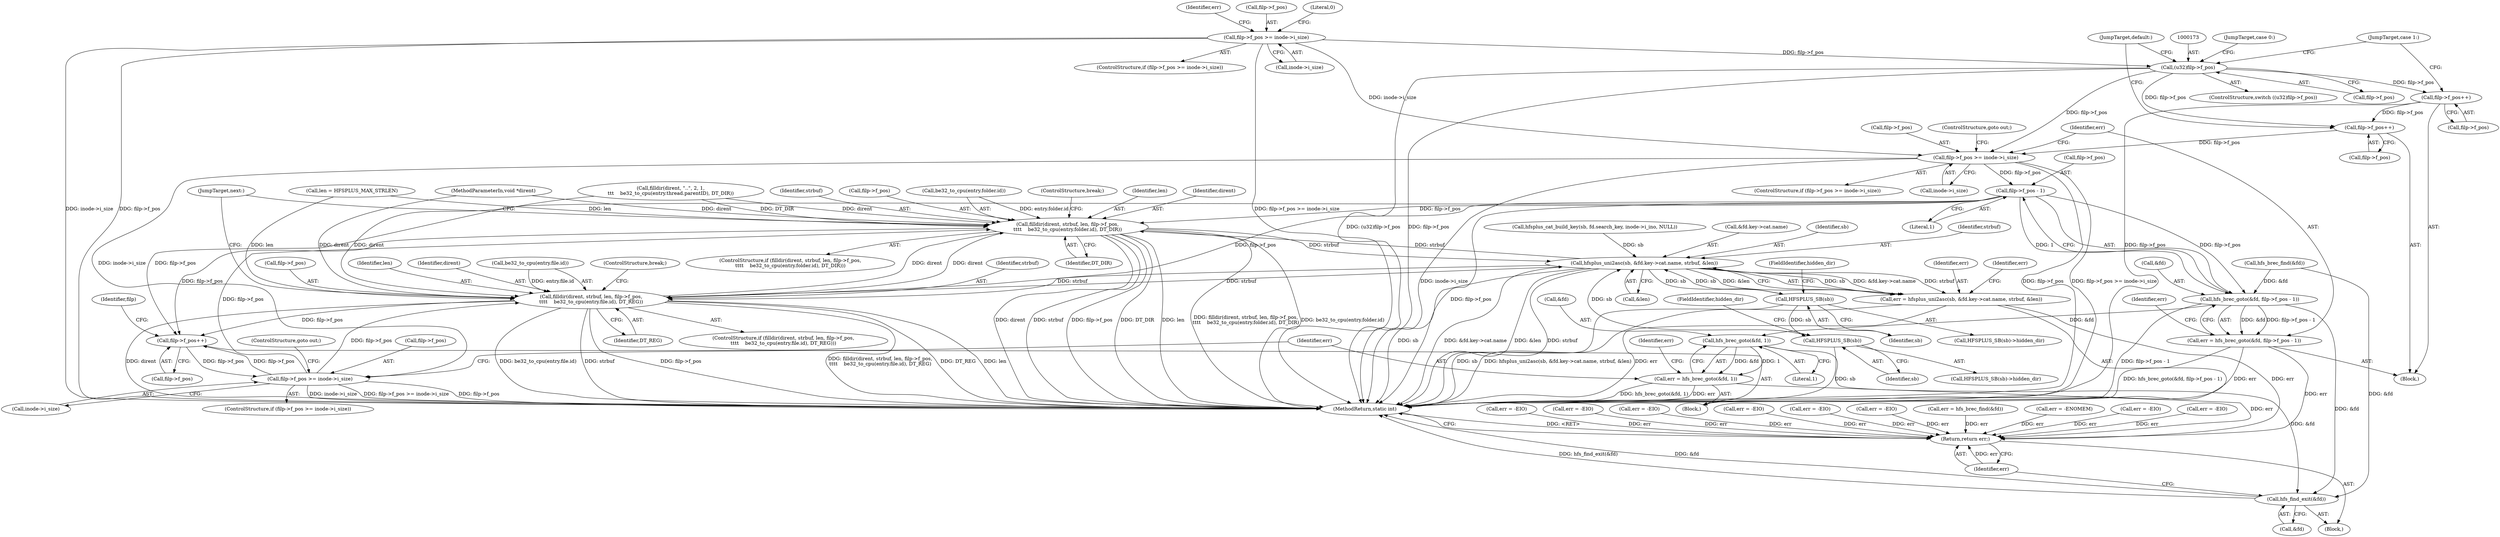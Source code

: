 digraph "0_linux_6f24f892871acc47b40dd594c63606a17c714f77_0@pointer" {
"1000284" [label="(Call,filp->f_pos - 1)"];
"1000271" [label="(Call,filp->f_pos >= inode->i_size)"];
"1000265" [label="(Call,filp->f_pos++)"];
"1000190" [label="(Call,filp->f_pos++)"];
"1000172" [label="(Call,(u32)filp->f_pos)"];
"1000132" [label="(Call,filp->f_pos >= inode->i_size)"];
"1000281" [label="(Call,hfs_brec_goto(&fd, filp->f_pos - 1))"];
"1000279" [label="(Call,err = hfs_brec_goto(&fd, filp->f_pos - 1))"];
"1000548" [label="(Return,return err;)"];
"1000483" [label="(Call,hfs_brec_goto(&fd, 1))"];
"1000481" [label="(Call,err = hfs_brec_goto(&fd, 1))"];
"1000545" [label="(Call,hfs_find_exit(&fd))"];
"1000410" [label="(Call,filldir(dirent, strbuf, len, filp->f_pos,\n\t\t\t\t    be32_to_cpu(entry.folder.id), DT_DIR))"];
"1000355" [label="(Call,hfsplus_uni2asc(sb, &fd.key->cat.name, strbuf, &len))"];
"1000353" [label="(Call,err = hfsplus_uni2asc(sb, &fd.key->cat.name, strbuf, &len))"];
"1000392" [label="(Call,HFSPLUS_SB(sb))"];
"1000398" [label="(Call,HFSPLUS_SB(sb))"];
"1000445" [label="(Call,filldir(dirent, strbuf, len, filp->f_pos,\n\t\t\t\t    be32_to_cpu(entry.file.id), DT_REG))"];
"1000468" [label="(Call,filp->f_pos++)"];
"1000473" [label="(Call,filp->f_pos >= inode->i_size)"];
"1000481" [label="(Call,err = hfs_brec_goto(&fd, 1))"];
"1000246" [label="(Call,err = -EIO)"];
"1000484" [label="(Call,&fd)"];
"1000293" [label="(Block,)"];
"1000105" [label="(MethodParameterIn,void *dirent)"];
"1000392" [label="(Call,HFSPLUS_SB(sb))"];
"1000132" [label="(Call,filp->f_pos >= inode->i_size)"];
"1000448" [label="(Identifier,len)"];
"1000270" [label="(ControlStructure,if (filp->f_pos >= inode->i_size))"];
"1000469" [label="(Call,filp->f_pos)"];
"1000174" [label="(Call,filp->f_pos)"];
"1000284" [label="(Call,filp->f_pos - 1)"];
"1000209" [label="(Call,err = -EIO)"];
"1000458" [label="(Identifier,DT_REG)"];
"1000107" [label="(Block,)"];
"1000272" [label="(Call,filp->f_pos)"];
"1000444" [label="(ControlStructure,if (filldir(dirent, strbuf, len, filp->f_pos,\n\t\t\t\t    be32_to_cpu(entry.file.id), DT_REG)))"];
"1000177" [label="(Block,)"];
"1000285" [label="(Call,filp->f_pos)"];
"1000483" [label="(Call,hfs_brec_goto(&fd, 1))"];
"1000397" [label="(Call,HFSPLUS_SB(sb)->hidden_dir)"];
"1000154" [label="(Call,hfsplus_cat_build_key(sb, fd.search_key, inode->i_ino, NULL))"];
"1000290" [label="(Identifier,err)"];
"1000357" [label="(Call,&fd.key->cat.name)"];
"1000142" [label="(Identifier,err)"];
"1000369" [label="(Identifier,err)"];
"1000269" [label="(JumpTarget,default:)"];
"1000545" [label="(Call,hfs_find_exit(&fd))"];
"1000477" [label="(Call,inode->i_size)"];
"1000172" [label="(Call,(u32)filp->f_pos)"];
"1000467" [label="(JumpTarget,next:)"];
"1000288" [label="(Literal,1)"];
"1000366" [label="(Call,&len)"];
"1000398" [label="(Call,HFSPLUS_SB(sb))"];
"1000394" [label="(FieldIdentifier,hidden_dir)"];
"1000480" [label="(ControlStructure,goto out;)"];
"1000280" [label="(Identifier,err)"];
"1000486" [label="(Literal,1)"];
"1000354" [label="(Identifier,err)"];
"1000136" [label="(Call,inode->i_size)"];
"1000133" [label="(Call,filp->f_pos)"];
"1000549" [label="(Identifier,err)"];
"1000472" [label="(ControlStructure,if (filp->f_pos >= inode->i_size))"];
"1000275" [label="(Call,inode->i_size)"];
"1000194" [label="(JumpTarget,case 1:)"];
"1000445" [label="(Call,filldir(dirent, strbuf, len, filp->f_pos,\n\t\t\t\t    be32_to_cpu(entry.file.id), DT_REG))"];
"1000439" [label="(Call,err = -EIO)"];
"1000353" [label="(Call,err = hfsplus_uni2asc(sb, &fd.key->cat.name, strbuf, &len))"];
"1000350" [label="(Call,len = HFSPLUS_MAX_STRLEN)"];
"1000271" [label="(Call,filp->f_pos >= inode->i_size)"];
"1000473" [label="(Call,filp->f_pos >= inode->i_size)"];
"1000165" [label="(Call,hfs_brec_find(&fd))"];
"1000468" [label="(Call,filp->f_pos++)"];
"1000282" [label="(Call,&fd)"];
"1000412" [label="(Identifier,strbuf)"];
"1000423" [label="(Identifier,DT_DIR)"];
"1000266" [label="(Call,filp->f_pos)"];
"1000550" [label="(MethodReturn,static int)"];
"1000281" [label="(Call,hfs_brec_goto(&fd, filp->f_pos - 1))"];
"1000171" [label="(ControlStructure,switch ((u32)filp->f_pos))"];
"1000414" [label="(Call,filp->f_pos)"];
"1000446" [label="(Identifier,dirent)"];
"1000252" [label="(Call,filldir(dirent, \"..\", 2, 1,\n\t\t\t    be32_to_cpu(entry.thread.parentID), DT_DIR))"];
"1000384" [label="(Call,err = -EIO)"];
"1000308" [label="(Call,err = -EIO)"];
"1000355" [label="(Call,hfsplus_uni2asc(sb, &fd.key->cat.name, strbuf, &len))"];
"1000475" [label="(Identifier,filp)"];
"1000474" [label="(Call,filp->f_pos)"];
"1000191" [label="(Call,filp->f_pos)"];
"1000417" [label="(Call,be32_to_cpu(entry.folder.id))"];
"1000190" [label="(Call,filp->f_pos++)"];
"1000327" [label="(Call,err = -EIO)"];
"1000393" [label="(Identifier,sb)"];
"1000452" [label="(Call,be32_to_cpu(entry.file.id))"];
"1000409" [label="(ControlStructure,if (filldir(dirent, strbuf, len, filp->f_pos,\n\t\t\t\t    be32_to_cpu(entry.folder.id), DT_DIR)))"];
"1000140" [label="(Literal,0)"];
"1000459" [label="(ControlStructure,break;)"];
"1000424" [label="(ControlStructure,break;)"];
"1000482" [label="(Identifier,err)"];
"1000163" [label="(Call,err = hfs_brec_find(&fd))"];
"1000265" [label="(Call,filp->f_pos++)"];
"1000447" [label="(Identifier,strbuf)"];
"1000509" [label="(Call,err = -ENOMEM)"];
"1000546" [label="(Call,&fd)"];
"1000462" [label="(Call,err = -EIO)"];
"1000400" [label="(FieldIdentifier,hidden_dir)"];
"1000356" [label="(Identifier,sb)"];
"1000488" [label="(Identifier,err)"];
"1000548" [label="(Return,return err;)"];
"1000399" [label="(Identifier,sb)"];
"1000413" [label="(Identifier,len)"];
"1000411" [label="(Identifier,dirent)"];
"1000410" [label="(Call,filldir(dirent, strbuf, len, filp->f_pos,\n\t\t\t\t    be32_to_cpu(entry.folder.id), DT_DIR))"];
"1000391" [label="(Call,HFSPLUS_SB(sb)->hidden_dir)"];
"1000365" [label="(Identifier,strbuf)"];
"1000178" [label="(JumpTarget,case 0:)"];
"1000278" [label="(ControlStructure,goto out;)"];
"1000449" [label="(Call,filp->f_pos)"];
"1000131" [label="(ControlStructure,if (filp->f_pos >= inode->i_size))"];
"1000234" [label="(Call,err = -EIO)"];
"1000279" [label="(Call,err = hfs_brec_goto(&fd, filp->f_pos - 1))"];
"1000284" -> "1000281"  [label="AST: "];
"1000284" -> "1000288"  [label="CFG: "];
"1000285" -> "1000284"  [label="AST: "];
"1000288" -> "1000284"  [label="AST: "];
"1000281" -> "1000284"  [label="CFG: "];
"1000284" -> "1000550"  [label="DDG: filp->f_pos"];
"1000284" -> "1000281"  [label="DDG: filp->f_pos"];
"1000284" -> "1000281"  [label="DDG: 1"];
"1000271" -> "1000284"  [label="DDG: filp->f_pos"];
"1000284" -> "1000410"  [label="DDG: filp->f_pos"];
"1000284" -> "1000445"  [label="DDG: filp->f_pos"];
"1000284" -> "1000468"  [label="DDG: filp->f_pos"];
"1000271" -> "1000270"  [label="AST: "];
"1000271" -> "1000275"  [label="CFG: "];
"1000272" -> "1000271"  [label="AST: "];
"1000275" -> "1000271"  [label="AST: "];
"1000278" -> "1000271"  [label="CFG: "];
"1000280" -> "1000271"  [label="CFG: "];
"1000271" -> "1000550"  [label="DDG: inode->i_size"];
"1000271" -> "1000550"  [label="DDG: filp->f_pos"];
"1000271" -> "1000550"  [label="DDG: filp->f_pos >= inode->i_size"];
"1000265" -> "1000271"  [label="DDG: filp->f_pos"];
"1000172" -> "1000271"  [label="DDG: filp->f_pos"];
"1000132" -> "1000271"  [label="DDG: inode->i_size"];
"1000271" -> "1000473"  [label="DDG: inode->i_size"];
"1000265" -> "1000177"  [label="AST: "];
"1000265" -> "1000266"  [label="CFG: "];
"1000266" -> "1000265"  [label="AST: "];
"1000269" -> "1000265"  [label="CFG: "];
"1000190" -> "1000265"  [label="DDG: filp->f_pos"];
"1000172" -> "1000265"  [label="DDG: filp->f_pos"];
"1000190" -> "1000177"  [label="AST: "];
"1000190" -> "1000191"  [label="CFG: "];
"1000191" -> "1000190"  [label="AST: "];
"1000194" -> "1000190"  [label="CFG: "];
"1000190" -> "1000550"  [label="DDG: filp->f_pos"];
"1000172" -> "1000190"  [label="DDG: filp->f_pos"];
"1000172" -> "1000171"  [label="AST: "];
"1000172" -> "1000174"  [label="CFG: "];
"1000173" -> "1000172"  [label="AST: "];
"1000174" -> "1000172"  [label="AST: "];
"1000178" -> "1000172"  [label="CFG: "];
"1000194" -> "1000172"  [label="CFG: "];
"1000269" -> "1000172"  [label="CFG: "];
"1000172" -> "1000550"  [label="DDG: (u32)filp->f_pos"];
"1000172" -> "1000550"  [label="DDG: filp->f_pos"];
"1000132" -> "1000172"  [label="DDG: filp->f_pos"];
"1000132" -> "1000131"  [label="AST: "];
"1000132" -> "1000136"  [label="CFG: "];
"1000133" -> "1000132"  [label="AST: "];
"1000136" -> "1000132"  [label="AST: "];
"1000140" -> "1000132"  [label="CFG: "];
"1000142" -> "1000132"  [label="CFG: "];
"1000132" -> "1000550"  [label="DDG: filp->f_pos >= inode->i_size"];
"1000132" -> "1000550"  [label="DDG: filp->f_pos"];
"1000132" -> "1000550"  [label="DDG: inode->i_size"];
"1000281" -> "1000279"  [label="AST: "];
"1000282" -> "1000281"  [label="AST: "];
"1000279" -> "1000281"  [label="CFG: "];
"1000281" -> "1000550"  [label="DDG: filp->f_pos - 1"];
"1000281" -> "1000279"  [label="DDG: &fd"];
"1000281" -> "1000279"  [label="DDG: filp->f_pos - 1"];
"1000165" -> "1000281"  [label="DDG: &fd"];
"1000281" -> "1000483"  [label="DDG: &fd"];
"1000281" -> "1000545"  [label="DDG: &fd"];
"1000279" -> "1000177"  [label="AST: "];
"1000280" -> "1000279"  [label="AST: "];
"1000290" -> "1000279"  [label="CFG: "];
"1000279" -> "1000550"  [label="DDG: err"];
"1000279" -> "1000550"  [label="DDG: hfs_brec_goto(&fd, filp->f_pos - 1)"];
"1000279" -> "1000548"  [label="DDG: err"];
"1000548" -> "1000107"  [label="AST: "];
"1000548" -> "1000549"  [label="CFG: "];
"1000549" -> "1000548"  [label="AST: "];
"1000550" -> "1000548"  [label="CFG: "];
"1000548" -> "1000550"  [label="DDG: <RET>"];
"1000549" -> "1000548"  [label="DDG: err"];
"1000209" -> "1000548"  [label="DDG: err"];
"1000439" -> "1000548"  [label="DDG: err"];
"1000462" -> "1000548"  [label="DDG: err"];
"1000327" -> "1000548"  [label="DDG: err"];
"1000481" -> "1000548"  [label="DDG: err"];
"1000163" -> "1000548"  [label="DDG: err"];
"1000308" -> "1000548"  [label="DDG: err"];
"1000234" -> "1000548"  [label="DDG: err"];
"1000353" -> "1000548"  [label="DDG: err"];
"1000509" -> "1000548"  [label="DDG: err"];
"1000384" -> "1000548"  [label="DDG: err"];
"1000246" -> "1000548"  [label="DDG: err"];
"1000483" -> "1000481"  [label="AST: "];
"1000483" -> "1000486"  [label="CFG: "];
"1000484" -> "1000483"  [label="AST: "];
"1000486" -> "1000483"  [label="AST: "];
"1000481" -> "1000483"  [label="CFG: "];
"1000483" -> "1000481"  [label="DDG: &fd"];
"1000483" -> "1000481"  [label="DDG: 1"];
"1000483" -> "1000545"  [label="DDG: &fd"];
"1000481" -> "1000293"  [label="AST: "];
"1000482" -> "1000481"  [label="AST: "];
"1000488" -> "1000481"  [label="CFG: "];
"1000481" -> "1000550"  [label="DDG: hfs_brec_goto(&fd, 1)"];
"1000481" -> "1000550"  [label="DDG: err"];
"1000545" -> "1000107"  [label="AST: "];
"1000545" -> "1000546"  [label="CFG: "];
"1000546" -> "1000545"  [label="AST: "];
"1000549" -> "1000545"  [label="CFG: "];
"1000545" -> "1000550"  [label="DDG: &fd"];
"1000545" -> "1000550"  [label="DDG: hfs_find_exit(&fd)"];
"1000165" -> "1000545"  [label="DDG: &fd"];
"1000410" -> "1000409"  [label="AST: "];
"1000410" -> "1000423"  [label="CFG: "];
"1000411" -> "1000410"  [label="AST: "];
"1000412" -> "1000410"  [label="AST: "];
"1000413" -> "1000410"  [label="AST: "];
"1000414" -> "1000410"  [label="AST: "];
"1000417" -> "1000410"  [label="AST: "];
"1000423" -> "1000410"  [label="AST: "];
"1000424" -> "1000410"  [label="CFG: "];
"1000467" -> "1000410"  [label="CFG: "];
"1000410" -> "1000550"  [label="DDG: dirent"];
"1000410" -> "1000550"  [label="DDG: strbuf"];
"1000410" -> "1000550"  [label="DDG: filp->f_pos"];
"1000410" -> "1000550"  [label="DDG: DT_DIR"];
"1000410" -> "1000550"  [label="DDG: len"];
"1000410" -> "1000550"  [label="DDG: filldir(dirent, strbuf, len, filp->f_pos,\n\t\t\t\t    be32_to_cpu(entry.folder.id), DT_DIR)"];
"1000410" -> "1000550"  [label="DDG: be32_to_cpu(entry.folder.id)"];
"1000410" -> "1000355"  [label="DDG: strbuf"];
"1000252" -> "1000410"  [label="DDG: dirent"];
"1000252" -> "1000410"  [label="DDG: DT_DIR"];
"1000445" -> "1000410"  [label="DDG: dirent"];
"1000105" -> "1000410"  [label="DDG: dirent"];
"1000355" -> "1000410"  [label="DDG: strbuf"];
"1000350" -> "1000410"  [label="DDG: len"];
"1000473" -> "1000410"  [label="DDG: filp->f_pos"];
"1000417" -> "1000410"  [label="DDG: entry.folder.id"];
"1000410" -> "1000445"  [label="DDG: dirent"];
"1000410" -> "1000468"  [label="DDG: filp->f_pos"];
"1000355" -> "1000353"  [label="AST: "];
"1000355" -> "1000366"  [label="CFG: "];
"1000356" -> "1000355"  [label="AST: "];
"1000357" -> "1000355"  [label="AST: "];
"1000365" -> "1000355"  [label="AST: "];
"1000366" -> "1000355"  [label="AST: "];
"1000353" -> "1000355"  [label="CFG: "];
"1000355" -> "1000550"  [label="DDG: strbuf"];
"1000355" -> "1000550"  [label="DDG: sb"];
"1000355" -> "1000550"  [label="DDG: &fd.key->cat.name"];
"1000355" -> "1000550"  [label="DDG: &len"];
"1000355" -> "1000353"  [label="DDG: sb"];
"1000355" -> "1000353"  [label="DDG: &fd.key->cat.name"];
"1000355" -> "1000353"  [label="DDG: strbuf"];
"1000355" -> "1000353"  [label="DDG: &len"];
"1000398" -> "1000355"  [label="DDG: sb"];
"1000154" -> "1000355"  [label="DDG: sb"];
"1000392" -> "1000355"  [label="DDG: sb"];
"1000445" -> "1000355"  [label="DDG: strbuf"];
"1000355" -> "1000392"  [label="DDG: sb"];
"1000355" -> "1000445"  [label="DDG: strbuf"];
"1000353" -> "1000293"  [label="AST: "];
"1000354" -> "1000353"  [label="AST: "];
"1000369" -> "1000353"  [label="CFG: "];
"1000353" -> "1000550"  [label="DDG: err"];
"1000353" -> "1000550"  [label="DDG: hfsplus_uni2asc(sb, &fd.key->cat.name, strbuf, &len)"];
"1000392" -> "1000391"  [label="AST: "];
"1000392" -> "1000393"  [label="CFG: "];
"1000393" -> "1000392"  [label="AST: "];
"1000394" -> "1000392"  [label="CFG: "];
"1000392" -> "1000550"  [label="DDG: sb"];
"1000392" -> "1000398"  [label="DDG: sb"];
"1000398" -> "1000397"  [label="AST: "];
"1000398" -> "1000399"  [label="CFG: "];
"1000399" -> "1000398"  [label="AST: "];
"1000400" -> "1000398"  [label="CFG: "];
"1000398" -> "1000550"  [label="DDG: sb"];
"1000445" -> "1000444"  [label="AST: "];
"1000445" -> "1000458"  [label="CFG: "];
"1000446" -> "1000445"  [label="AST: "];
"1000447" -> "1000445"  [label="AST: "];
"1000448" -> "1000445"  [label="AST: "];
"1000449" -> "1000445"  [label="AST: "];
"1000452" -> "1000445"  [label="AST: "];
"1000458" -> "1000445"  [label="AST: "];
"1000459" -> "1000445"  [label="CFG: "];
"1000467" -> "1000445"  [label="CFG: "];
"1000445" -> "1000550"  [label="DDG: dirent"];
"1000445" -> "1000550"  [label="DDG: be32_to_cpu(entry.file.id)"];
"1000445" -> "1000550"  [label="DDG: strbuf"];
"1000445" -> "1000550"  [label="DDG: filp->f_pos"];
"1000445" -> "1000550"  [label="DDG: filldir(dirent, strbuf, len, filp->f_pos,\n\t\t\t\t    be32_to_cpu(entry.file.id), DT_REG)"];
"1000445" -> "1000550"  [label="DDG: DT_REG"];
"1000445" -> "1000550"  [label="DDG: len"];
"1000252" -> "1000445"  [label="DDG: dirent"];
"1000105" -> "1000445"  [label="DDG: dirent"];
"1000350" -> "1000445"  [label="DDG: len"];
"1000473" -> "1000445"  [label="DDG: filp->f_pos"];
"1000452" -> "1000445"  [label="DDG: entry.file.id"];
"1000445" -> "1000468"  [label="DDG: filp->f_pos"];
"1000468" -> "1000293"  [label="AST: "];
"1000468" -> "1000469"  [label="CFG: "];
"1000469" -> "1000468"  [label="AST: "];
"1000475" -> "1000468"  [label="CFG: "];
"1000473" -> "1000468"  [label="DDG: filp->f_pos"];
"1000468" -> "1000473"  [label="DDG: filp->f_pos"];
"1000473" -> "1000472"  [label="AST: "];
"1000473" -> "1000477"  [label="CFG: "];
"1000474" -> "1000473"  [label="AST: "];
"1000477" -> "1000473"  [label="AST: "];
"1000480" -> "1000473"  [label="CFG: "];
"1000482" -> "1000473"  [label="CFG: "];
"1000473" -> "1000550"  [label="DDG: filp->f_pos"];
"1000473" -> "1000550"  [label="DDG: inode->i_size"];
"1000473" -> "1000550"  [label="DDG: filp->f_pos >= inode->i_size"];
}
